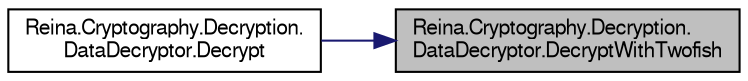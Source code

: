digraph "Reina.Cryptography.Decryption.DataDecryptor.DecryptWithTwofish"
{
 // LATEX_PDF_SIZE
  edge [fontname="FreeSans",fontsize="10",labelfontname="FreeSans",labelfontsize="10"];
  node [fontname="FreeSans",fontsize="10",shape=record];
  rankdir="RL";
  Node1 [label="Reina.Cryptography.Decryption.\lDataDecryptor.DecryptWithTwofish",height=0.2,width=0.4,color="black", fillcolor="grey75", style="filled", fontcolor="black",tooltip="Decrypts the data using the Twofish algorithm in CBC mode with PKCS7 padding."];
  Node1 -> Node2 [dir="back",color="midnightblue",fontsize="10",style="solid",fontname="FreeSans"];
  Node2 [label="Reina.Cryptography.Decryption.\lDataDecryptor.Decrypt",height=0.2,width=0.4,color="black", fillcolor="white", style="filled",URL="$class_reina_1_1_cryptography_1_1_decryption_1_1_data_decryptor.html#acb201c3425814fd5f80188aab4ad31b9",tooltip="Decrypts the specified encrypted data using a layered approach with AES, Serpent, and Twofish algorit..."];
}

